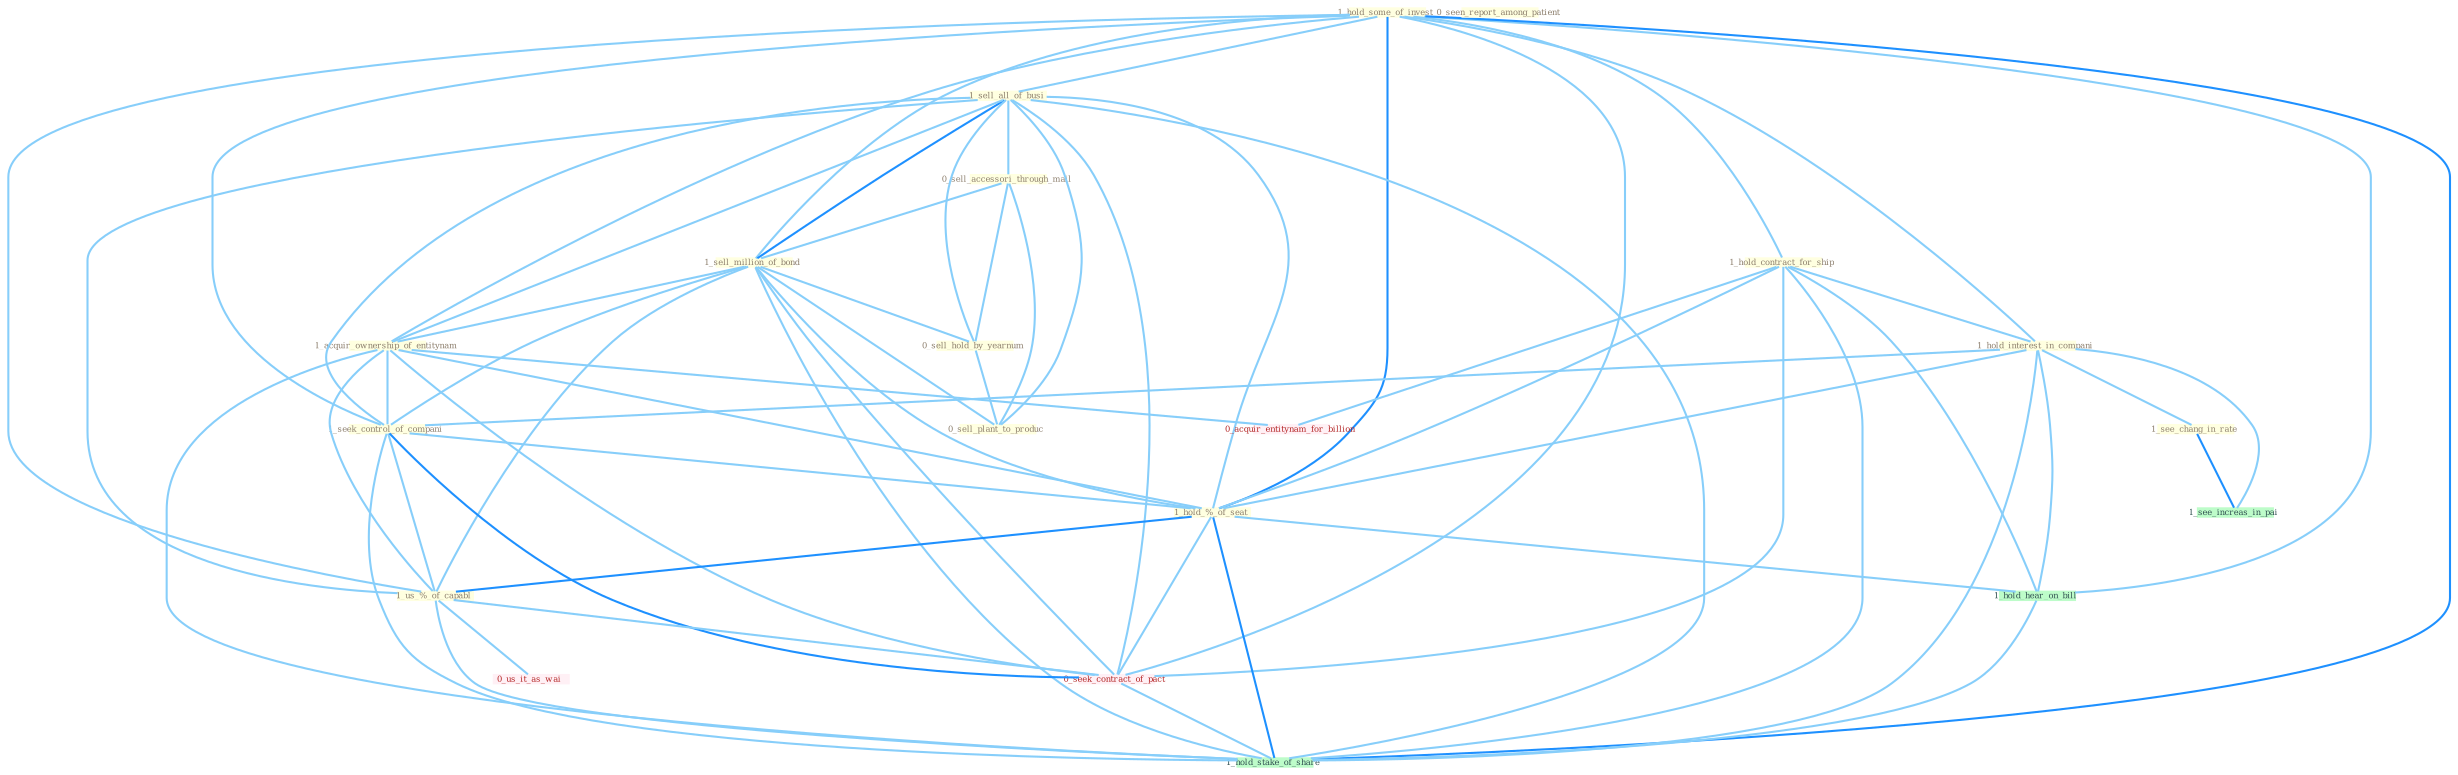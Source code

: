 Graph G{ 
    node
    [shape=polygon,style=filled,width=.5,height=.06,color="#BDFCC9",fixedsize=true,fontsize=4,
    fontcolor="#2f4f4f"];
    {node
    [color="#ffffe0", fontcolor="#8b7d6b"] "1_hold_some_of_invest " "1_sell_all_of_busi " "0_sell_accessori_through_mail " "1_hold_contract_for_ship " "1_hold_interest_in_compani " "1_sell_million_of_bond " "0_sell_hold_by_yearnum " "1_acquir_ownership_of_entitynam " "1_see_chang_in_rate " "0_sell_plant_to_produc " "1_seek_control_of_compani " "0_seen_report_among_patient " "1_hold_%_of_seat " "1_us_%_of_capabl "}
{node [color="#fff0f5", fontcolor="#b22222"] "0_seek_contract_of_pact " "0_us_it_as_wai " "0_acquir_entitynam_for_billion "}
edge [color="#B0E2FF"];

	"1_hold_some_of_invest " -- "1_sell_all_of_busi " [w="1", color="#87cefa" ];
	"1_hold_some_of_invest " -- "1_hold_contract_for_ship " [w="1", color="#87cefa" ];
	"1_hold_some_of_invest " -- "1_hold_interest_in_compani " [w="1", color="#87cefa" ];
	"1_hold_some_of_invest " -- "1_sell_million_of_bond " [w="1", color="#87cefa" ];
	"1_hold_some_of_invest " -- "1_acquir_ownership_of_entitynam " [w="1", color="#87cefa" ];
	"1_hold_some_of_invest " -- "1_seek_control_of_compani " [w="1", color="#87cefa" ];
	"1_hold_some_of_invest " -- "1_hold_%_of_seat " [w="2", color="#1e90ff" , len=0.8];
	"1_hold_some_of_invest " -- "1_us_%_of_capabl " [w="1", color="#87cefa" ];
	"1_hold_some_of_invest " -- "0_seek_contract_of_pact " [w="1", color="#87cefa" ];
	"1_hold_some_of_invest " -- "1_hold_hear_on_bill " [w="1", color="#87cefa" ];
	"1_hold_some_of_invest " -- "1_hold_stake_of_share " [w="2", color="#1e90ff" , len=0.8];
	"1_sell_all_of_busi " -- "0_sell_accessori_through_mail " [w="1", color="#87cefa" ];
	"1_sell_all_of_busi " -- "1_sell_million_of_bond " [w="2", color="#1e90ff" , len=0.8];
	"1_sell_all_of_busi " -- "0_sell_hold_by_yearnum " [w="1", color="#87cefa" ];
	"1_sell_all_of_busi " -- "1_acquir_ownership_of_entitynam " [w="1", color="#87cefa" ];
	"1_sell_all_of_busi " -- "0_sell_plant_to_produc " [w="1", color="#87cefa" ];
	"1_sell_all_of_busi " -- "1_seek_control_of_compani " [w="1", color="#87cefa" ];
	"1_sell_all_of_busi " -- "1_hold_%_of_seat " [w="1", color="#87cefa" ];
	"1_sell_all_of_busi " -- "1_us_%_of_capabl " [w="1", color="#87cefa" ];
	"1_sell_all_of_busi " -- "0_seek_contract_of_pact " [w="1", color="#87cefa" ];
	"1_sell_all_of_busi " -- "1_hold_stake_of_share " [w="1", color="#87cefa" ];
	"0_sell_accessori_through_mail " -- "1_sell_million_of_bond " [w="1", color="#87cefa" ];
	"0_sell_accessori_through_mail " -- "0_sell_hold_by_yearnum " [w="1", color="#87cefa" ];
	"0_sell_accessori_through_mail " -- "0_sell_plant_to_produc " [w="1", color="#87cefa" ];
	"1_hold_contract_for_ship " -- "1_hold_interest_in_compani " [w="1", color="#87cefa" ];
	"1_hold_contract_for_ship " -- "1_hold_%_of_seat " [w="1", color="#87cefa" ];
	"1_hold_contract_for_ship " -- "0_seek_contract_of_pact " [w="1", color="#87cefa" ];
	"1_hold_contract_for_ship " -- "0_acquir_entitynam_for_billion " [w="1", color="#87cefa" ];
	"1_hold_contract_for_ship " -- "1_hold_hear_on_bill " [w="1", color="#87cefa" ];
	"1_hold_contract_for_ship " -- "1_hold_stake_of_share " [w="1", color="#87cefa" ];
	"1_hold_interest_in_compani " -- "1_see_chang_in_rate " [w="1", color="#87cefa" ];
	"1_hold_interest_in_compani " -- "1_seek_control_of_compani " [w="1", color="#87cefa" ];
	"1_hold_interest_in_compani " -- "1_hold_%_of_seat " [w="1", color="#87cefa" ];
	"1_hold_interest_in_compani " -- "1_see_increas_in_pai " [w="1", color="#87cefa" ];
	"1_hold_interest_in_compani " -- "1_hold_hear_on_bill " [w="1", color="#87cefa" ];
	"1_hold_interest_in_compani " -- "1_hold_stake_of_share " [w="1", color="#87cefa" ];
	"1_sell_million_of_bond " -- "0_sell_hold_by_yearnum " [w="1", color="#87cefa" ];
	"1_sell_million_of_bond " -- "1_acquir_ownership_of_entitynam " [w="1", color="#87cefa" ];
	"1_sell_million_of_bond " -- "0_sell_plant_to_produc " [w="1", color="#87cefa" ];
	"1_sell_million_of_bond " -- "1_seek_control_of_compani " [w="1", color="#87cefa" ];
	"1_sell_million_of_bond " -- "1_hold_%_of_seat " [w="1", color="#87cefa" ];
	"1_sell_million_of_bond " -- "1_us_%_of_capabl " [w="1", color="#87cefa" ];
	"1_sell_million_of_bond " -- "0_seek_contract_of_pact " [w="1", color="#87cefa" ];
	"1_sell_million_of_bond " -- "1_hold_stake_of_share " [w="1", color="#87cefa" ];
	"0_sell_hold_by_yearnum " -- "0_sell_plant_to_produc " [w="1", color="#87cefa" ];
	"1_acquir_ownership_of_entitynam " -- "1_seek_control_of_compani " [w="1", color="#87cefa" ];
	"1_acquir_ownership_of_entitynam " -- "1_hold_%_of_seat " [w="1", color="#87cefa" ];
	"1_acquir_ownership_of_entitynam " -- "1_us_%_of_capabl " [w="1", color="#87cefa" ];
	"1_acquir_ownership_of_entitynam " -- "0_seek_contract_of_pact " [w="1", color="#87cefa" ];
	"1_acquir_ownership_of_entitynam " -- "0_acquir_entitynam_for_billion " [w="1", color="#87cefa" ];
	"1_acquir_ownership_of_entitynam " -- "1_hold_stake_of_share " [w="1", color="#87cefa" ];
	"1_see_chang_in_rate " -- "1_see_increas_in_pai " [w="2", color="#1e90ff" , len=0.8];
	"1_seek_control_of_compani " -- "1_hold_%_of_seat " [w="1", color="#87cefa" ];
	"1_seek_control_of_compani " -- "1_us_%_of_capabl " [w="1", color="#87cefa" ];
	"1_seek_control_of_compani " -- "0_seek_contract_of_pact " [w="2", color="#1e90ff" , len=0.8];
	"1_seek_control_of_compani " -- "1_hold_stake_of_share " [w="1", color="#87cefa" ];
	"1_hold_%_of_seat " -- "1_us_%_of_capabl " [w="2", color="#1e90ff" , len=0.8];
	"1_hold_%_of_seat " -- "0_seek_contract_of_pact " [w="1", color="#87cefa" ];
	"1_hold_%_of_seat " -- "1_hold_hear_on_bill " [w="1", color="#87cefa" ];
	"1_hold_%_of_seat " -- "1_hold_stake_of_share " [w="2", color="#1e90ff" , len=0.8];
	"1_us_%_of_capabl " -- "0_seek_contract_of_pact " [w="1", color="#87cefa" ];
	"1_us_%_of_capabl " -- "0_us_it_as_wai " [w="1", color="#87cefa" ];
	"1_us_%_of_capabl " -- "1_hold_stake_of_share " [w="1", color="#87cefa" ];
	"0_seek_contract_of_pact " -- "1_hold_stake_of_share " [w="1", color="#87cefa" ];
	"1_hold_hear_on_bill " -- "1_hold_stake_of_share " [w="1", color="#87cefa" ];
}